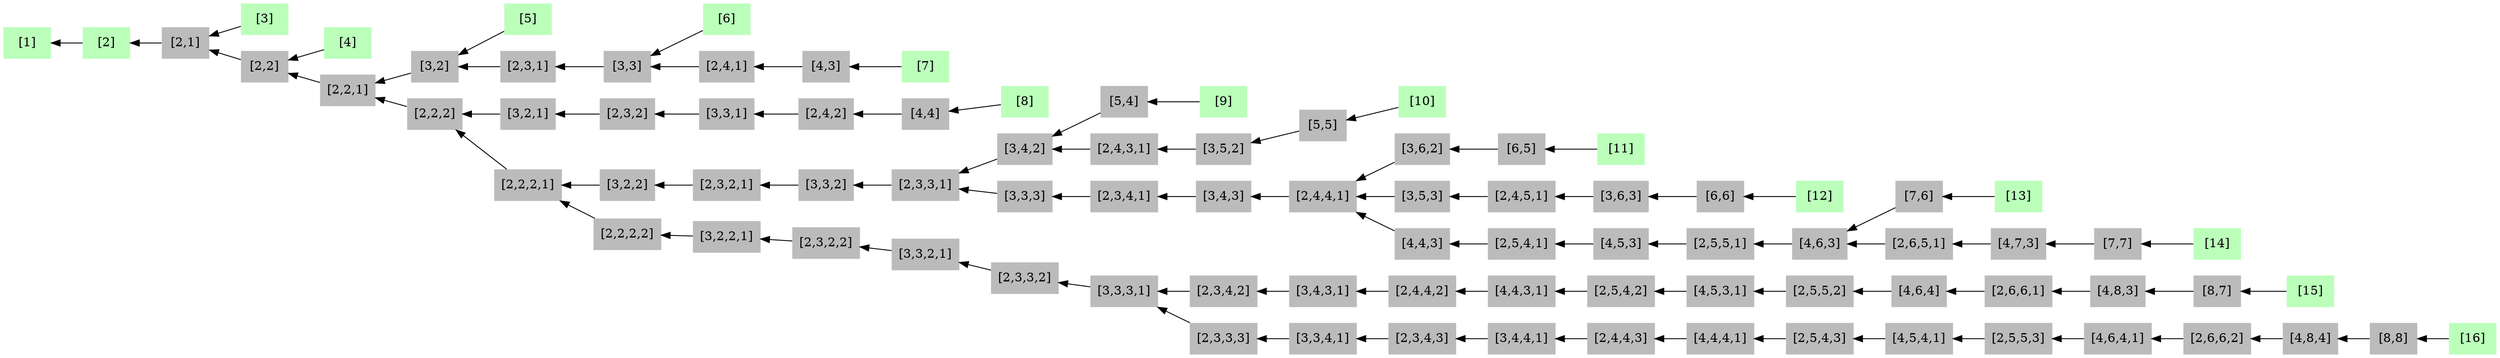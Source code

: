 digraph G {
	rankdir="LR";
	node [shape="none" style="filled" fillcolor="#BBBBBB"];
	edge [arrowhead="none" arrowtail="normal" dir="back"];
"[1]" [label="[1]" fillcolor="#BBFFBB"];
"[2]" [label="[2]" fillcolor="#BBFFBB"];
"[3]" [label="[3]" fillcolor="#BBFFBB"];
"[4]" [label="[4]" fillcolor="#BBFFBB"];
"[5]" [label="[5]" fillcolor="#BBFFBB"];
"[6]" [label="[6]" fillcolor="#BBFFBB"];
"[7]" [label="[7]" fillcolor="#BBFFBB"];
"[8]" [label="[8]" fillcolor="#BBFFBB"];
"[9]" [label="[9]" fillcolor="#BBFFBB"];
"[10]" [label="[10]" fillcolor="#BBFFBB"];
"[11]" [label="[11]" fillcolor="#BBFFBB"];
"[12]" [label="[12]" fillcolor="#BBFFBB"];
"[13]" [label="[13]" fillcolor="#BBFFBB"];
"[14]" [label="[14]" fillcolor="#BBFFBB"];
"[15]" [label="[15]" fillcolor="#BBFFBB"];
"[16]" [label="[16]" fillcolor="#BBFFBB"];
"[1]" -> "[2]";
"[2,1]" -> "[3]";
"[2]" -> "[2,1]";
"[2,2]" -> "[4]";
"[2,1]" -> "[2,2]";
"[3,2]" -> "[5]";
"[2,2,1]" -> "[3,2]";
"[2,2]" -> "[2,2,1]";
"[3,3]" -> "[6]";
"[2,3,1]" -> "[3,3]";
"[3,2]" -> "[2,3,1]";
"[4,3]" -> "[7]";
"[2,4,1]" -> "[4,3]";
"[3,3]" -> "[2,4,1]";
"[4,4]" -> "[8]";
"[2,4,2]" -> "[4,4]";
"[3,3,1]" -> "[2,4,2]";
"[2,3,2]" -> "[3,3,1]";
"[3,2,1]" -> "[2,3,2]";
"[2,2,2]" -> "[3,2,1]";
"[2,2,1]" -> "[2,2,2]";
"[5,4]" -> "[9]";
"[3,4,2]" -> "[5,4]";
"[2,3,3,1]" -> "[3,4,2]";
"[3,3,2]" -> "[2,3,3,1]";
"[2,3,2,1]" -> "[3,3,2]";
"[3,2,2]" -> "[2,3,2,1]";
"[2,2,2,1]" -> "[3,2,2]";
"[2,2,2]" -> "[2,2,2,1]";
"[5,5]" -> "[10]";
"[3,5,2]" -> "[5,5]";
"[2,4,3,1]" -> "[3,5,2]";
"[3,4,2]" -> "[2,4,3,1]";
"[6,5]" -> "[11]";
"[3,6,2]" -> "[6,5]";
"[2,4,4,1]" -> "[3,6,2]";
"[3,4,3]" -> "[2,4,4,1]";
"[2,3,4,1]" -> "[3,4,3]";
"[3,3,3]" -> "[2,3,4,1]";
"[2,3,3,1]" -> "[3,3,3]";
"[6,6]" -> "[12]";
"[3,6,3]" -> "[6,6]";
"[2,4,5,1]" -> "[3,6,3]";
"[3,5,3]" -> "[2,4,5,1]";
"[2,4,4,1]" -> "[3,5,3]";
"[7,6]" -> "[13]";
"[4,6,3]" -> "[7,6]";
"[2,5,5,1]" -> "[4,6,3]";
"[4,5,3]" -> "[2,5,5,1]";
"[2,5,4,1]" -> "[4,5,3]";
"[4,4,3]" -> "[2,5,4,1]";
"[2,4,4,1]" -> "[4,4,3]";
"[7,7]" -> "[14]";
"[4,7,3]" -> "[7,7]";
"[2,6,5,1]" -> "[4,7,3]";
"[4,6,3]" -> "[2,6,5,1]";
"[8,7]" -> "[15]";
"[4,8,3]" -> "[8,7]";
"[2,6,6,1]" -> "[4,8,3]";
"[4,6,4]" -> "[2,6,6,1]";
"[2,5,5,2]" -> "[4,6,4]";
"[4,5,3,1]" -> "[2,5,5,2]";
"[2,5,4,2]" -> "[4,5,3,1]";
"[4,4,3,1]" -> "[2,5,4,2]";
"[2,4,4,2]" -> "[4,4,3,1]";
"[3,4,3,1]" -> "[2,4,4,2]";
"[2,3,4,2]" -> "[3,4,3,1]";
"[3,3,3,1]" -> "[2,3,4,2]";
"[2,3,3,2]" -> "[3,3,3,1]";
"[3,3,2,1]" -> "[2,3,3,2]";
"[2,3,2,2]" -> "[3,3,2,1]";
"[3,2,2,1]" -> "[2,3,2,2]";
"[2,2,2,2]" -> "[3,2,2,1]";
"[2,2,2,1]" -> "[2,2,2,2]";
"[8,8]" -> "[16]";
"[4,8,4]" -> "[8,8]";
"[2,6,6,2]" -> "[4,8,4]";
"[4,6,4,1]" -> "[2,6,6,2]";
"[2,5,5,3]" -> "[4,6,4,1]";
"[4,5,4,1]" -> "[2,5,5,3]";
"[2,5,4,3]" -> "[4,5,4,1]";
"[4,4,4,1]" -> "[2,5,4,3]";
"[2,4,4,3]" -> "[4,4,4,1]";
"[3,4,4,1]" -> "[2,4,4,3]";
"[2,3,4,3]" -> "[3,4,4,1]";
"[3,3,4,1]" -> "[2,3,4,3]";
"[2,3,3,3]" -> "[3,3,4,1]";
"[3,3,3,1]" -> "[2,3,3,3]";
}
